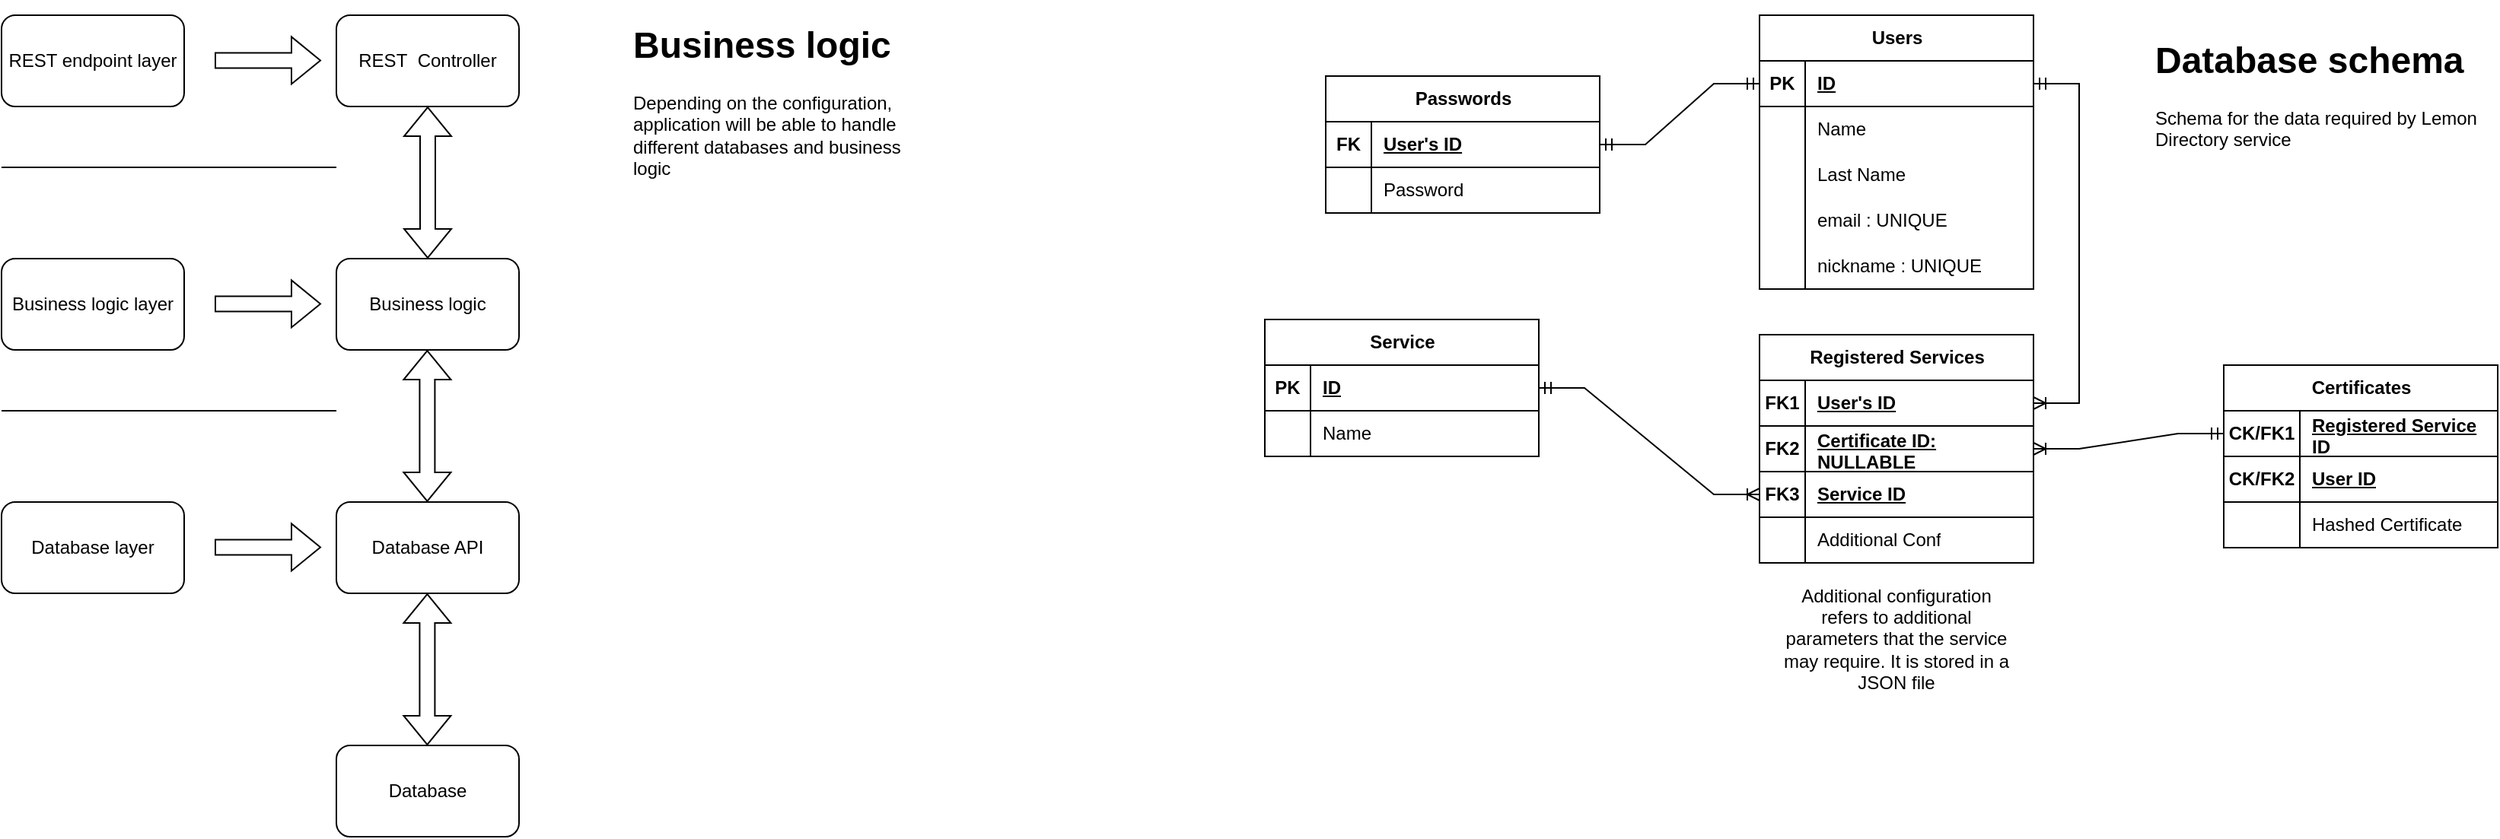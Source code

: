 <mxfile version="23.1.2" type="device">
  <diagram name="Page-1" id="nLRYNuviRlAXWQmGgaiz">
    <mxGraphModel dx="2924" dy="1122" grid="1" gridSize="10" guides="1" tooltips="1" connect="1" arrows="1" fold="1" page="1" pageScale="1" pageWidth="850" pageHeight="1100" math="0" shadow="0">
      <root>
        <mxCell id="0" />
        <mxCell id="1" parent="0" />
        <mxCell id="yfvf2ezDk5wi9LcuwGbi-2" value="Users" style="shape=table;startSize=30;container=1;collapsible=1;childLayout=tableLayout;fixedRows=1;rowLines=0;fontStyle=1;align=center;resizeLast=1;html=1;" vertex="1" parent="1">
          <mxGeometry x="335" y="10" width="180" height="180" as="geometry" />
        </mxCell>
        <mxCell id="yfvf2ezDk5wi9LcuwGbi-3" value="" style="shape=tableRow;horizontal=0;startSize=0;swimlaneHead=0;swimlaneBody=0;fillColor=none;collapsible=0;dropTarget=0;points=[[0,0.5],[1,0.5]];portConstraint=eastwest;top=0;left=0;right=0;bottom=1;" vertex="1" parent="yfvf2ezDk5wi9LcuwGbi-2">
          <mxGeometry y="30" width="180" height="30" as="geometry" />
        </mxCell>
        <mxCell id="yfvf2ezDk5wi9LcuwGbi-4" value="PK" style="shape=partialRectangle;connectable=0;fillColor=none;top=0;left=0;bottom=0;right=0;fontStyle=1;overflow=hidden;whiteSpace=wrap;html=1;" vertex="1" parent="yfvf2ezDk5wi9LcuwGbi-3">
          <mxGeometry width="30" height="30" as="geometry">
            <mxRectangle width="30" height="30" as="alternateBounds" />
          </mxGeometry>
        </mxCell>
        <mxCell id="yfvf2ezDk5wi9LcuwGbi-5" value="ID" style="shape=partialRectangle;connectable=0;fillColor=none;top=0;left=0;bottom=0;right=0;align=left;spacingLeft=6;fontStyle=5;overflow=hidden;whiteSpace=wrap;html=1;" vertex="1" parent="yfvf2ezDk5wi9LcuwGbi-3">
          <mxGeometry x="30" width="150" height="30" as="geometry">
            <mxRectangle width="150" height="30" as="alternateBounds" />
          </mxGeometry>
        </mxCell>
        <mxCell id="yfvf2ezDk5wi9LcuwGbi-6" value="" style="shape=tableRow;horizontal=0;startSize=0;swimlaneHead=0;swimlaneBody=0;fillColor=none;collapsible=0;dropTarget=0;points=[[0,0.5],[1,0.5]];portConstraint=eastwest;top=0;left=0;right=0;bottom=0;" vertex="1" parent="yfvf2ezDk5wi9LcuwGbi-2">
          <mxGeometry y="60" width="180" height="30" as="geometry" />
        </mxCell>
        <mxCell id="yfvf2ezDk5wi9LcuwGbi-7" value="" style="shape=partialRectangle;connectable=0;fillColor=none;top=0;left=0;bottom=0;right=0;editable=1;overflow=hidden;whiteSpace=wrap;html=1;" vertex="1" parent="yfvf2ezDk5wi9LcuwGbi-6">
          <mxGeometry width="30" height="30" as="geometry">
            <mxRectangle width="30" height="30" as="alternateBounds" />
          </mxGeometry>
        </mxCell>
        <mxCell id="yfvf2ezDk5wi9LcuwGbi-8" value="Name" style="shape=partialRectangle;connectable=0;fillColor=none;top=0;left=0;bottom=0;right=0;align=left;spacingLeft=6;overflow=hidden;whiteSpace=wrap;html=1;" vertex="1" parent="yfvf2ezDk5wi9LcuwGbi-6">
          <mxGeometry x="30" width="150" height="30" as="geometry">
            <mxRectangle width="150" height="30" as="alternateBounds" />
          </mxGeometry>
        </mxCell>
        <mxCell id="yfvf2ezDk5wi9LcuwGbi-9" value="" style="shape=tableRow;horizontal=0;startSize=0;swimlaneHead=0;swimlaneBody=0;fillColor=none;collapsible=0;dropTarget=0;points=[[0,0.5],[1,0.5]];portConstraint=eastwest;top=0;left=0;right=0;bottom=0;" vertex="1" parent="yfvf2ezDk5wi9LcuwGbi-2">
          <mxGeometry y="90" width="180" height="30" as="geometry" />
        </mxCell>
        <mxCell id="yfvf2ezDk5wi9LcuwGbi-10" value="" style="shape=partialRectangle;connectable=0;fillColor=none;top=0;left=0;bottom=0;right=0;editable=1;overflow=hidden;whiteSpace=wrap;html=1;" vertex="1" parent="yfvf2ezDk5wi9LcuwGbi-9">
          <mxGeometry width="30" height="30" as="geometry">
            <mxRectangle width="30" height="30" as="alternateBounds" />
          </mxGeometry>
        </mxCell>
        <mxCell id="yfvf2ezDk5wi9LcuwGbi-11" value="Last Name" style="shape=partialRectangle;connectable=0;fillColor=none;top=0;left=0;bottom=0;right=0;align=left;spacingLeft=6;overflow=hidden;whiteSpace=wrap;html=1;" vertex="1" parent="yfvf2ezDk5wi9LcuwGbi-9">
          <mxGeometry x="30" width="150" height="30" as="geometry">
            <mxRectangle width="150" height="30" as="alternateBounds" />
          </mxGeometry>
        </mxCell>
        <mxCell id="yfvf2ezDk5wi9LcuwGbi-125" value="" style="shape=tableRow;horizontal=0;startSize=0;swimlaneHead=0;swimlaneBody=0;fillColor=none;collapsible=0;dropTarget=0;points=[[0,0.5],[1,0.5]];portConstraint=eastwest;top=0;left=0;right=0;bottom=0;" vertex="1" parent="yfvf2ezDk5wi9LcuwGbi-2">
          <mxGeometry y="120" width="180" height="30" as="geometry" />
        </mxCell>
        <mxCell id="yfvf2ezDk5wi9LcuwGbi-126" value="" style="shape=partialRectangle;connectable=0;fillColor=none;top=0;left=0;bottom=0;right=0;editable=1;overflow=hidden;whiteSpace=wrap;html=1;" vertex="1" parent="yfvf2ezDk5wi9LcuwGbi-125">
          <mxGeometry width="30" height="30" as="geometry">
            <mxRectangle width="30" height="30" as="alternateBounds" />
          </mxGeometry>
        </mxCell>
        <mxCell id="yfvf2ezDk5wi9LcuwGbi-127" value="email : UNIQUE" style="shape=partialRectangle;connectable=0;fillColor=none;top=0;left=0;bottom=0;right=0;align=left;spacingLeft=6;overflow=hidden;whiteSpace=wrap;html=1;" vertex="1" parent="yfvf2ezDk5wi9LcuwGbi-125">
          <mxGeometry x="30" width="150" height="30" as="geometry">
            <mxRectangle width="150" height="30" as="alternateBounds" />
          </mxGeometry>
        </mxCell>
        <mxCell id="yfvf2ezDk5wi9LcuwGbi-128" value="" style="shape=tableRow;horizontal=0;startSize=0;swimlaneHead=0;swimlaneBody=0;fillColor=none;collapsible=0;dropTarget=0;points=[[0,0.5],[1,0.5]];portConstraint=eastwest;top=0;left=0;right=0;bottom=0;" vertex="1" parent="yfvf2ezDk5wi9LcuwGbi-2">
          <mxGeometry y="150" width="180" height="30" as="geometry" />
        </mxCell>
        <mxCell id="yfvf2ezDk5wi9LcuwGbi-129" value="" style="shape=partialRectangle;connectable=0;fillColor=none;top=0;left=0;bottom=0;right=0;editable=1;overflow=hidden;whiteSpace=wrap;html=1;" vertex="1" parent="yfvf2ezDk5wi9LcuwGbi-128">
          <mxGeometry width="30" height="30" as="geometry">
            <mxRectangle width="30" height="30" as="alternateBounds" />
          </mxGeometry>
        </mxCell>
        <mxCell id="yfvf2ezDk5wi9LcuwGbi-130" value="nickname : UNIQUE" style="shape=partialRectangle;connectable=0;fillColor=none;top=0;left=0;bottom=0;right=0;align=left;spacingLeft=6;overflow=hidden;whiteSpace=wrap;html=1;" vertex="1" parent="yfvf2ezDk5wi9LcuwGbi-128">
          <mxGeometry x="30" width="150" height="30" as="geometry">
            <mxRectangle width="150" height="30" as="alternateBounds" />
          </mxGeometry>
        </mxCell>
        <mxCell id="yfvf2ezDk5wi9LcuwGbi-32" value="Certificates" style="shape=table;startSize=30;container=1;collapsible=1;childLayout=tableLayout;fixedRows=1;rowLines=0;fontStyle=1;align=center;resizeLast=1;html=1;" vertex="1" parent="1">
          <mxGeometry x="640" y="240" width="180" height="120" as="geometry" />
        </mxCell>
        <mxCell id="yfvf2ezDk5wi9LcuwGbi-33" value="" style="shape=tableRow;horizontal=0;startSize=0;swimlaneHead=0;swimlaneBody=0;fillColor=none;collapsible=0;dropTarget=0;points=[[0,0.5],[1,0.5]];portConstraint=eastwest;top=0;left=0;right=0;bottom=1;" vertex="1" parent="yfvf2ezDk5wi9LcuwGbi-32">
          <mxGeometry y="30" width="180" height="30" as="geometry" />
        </mxCell>
        <mxCell id="yfvf2ezDk5wi9LcuwGbi-34" value="CK/FK1" style="shape=partialRectangle;connectable=0;fillColor=none;top=0;left=0;bottom=0;right=0;fontStyle=1;overflow=hidden;whiteSpace=wrap;html=1;" vertex="1" parent="yfvf2ezDk5wi9LcuwGbi-33">
          <mxGeometry width="50" height="30" as="geometry">
            <mxRectangle width="50" height="30" as="alternateBounds" />
          </mxGeometry>
        </mxCell>
        <mxCell id="yfvf2ezDk5wi9LcuwGbi-35" value="Registered Service ID" style="shape=partialRectangle;connectable=0;fillColor=none;top=0;left=0;bottom=0;right=0;align=left;spacingLeft=6;fontStyle=5;overflow=hidden;whiteSpace=wrap;html=1;" vertex="1" parent="yfvf2ezDk5wi9LcuwGbi-33">
          <mxGeometry x="50" width="130" height="30" as="geometry">
            <mxRectangle width="130" height="30" as="alternateBounds" />
          </mxGeometry>
        </mxCell>
        <mxCell id="yfvf2ezDk5wi9LcuwGbi-36" value="" style="shape=tableRow;horizontal=0;startSize=0;swimlaneHead=0;swimlaneBody=0;fillColor=none;collapsible=0;dropTarget=0;points=[[0,0.5],[1,0.5]];portConstraint=eastwest;top=0;left=0;right=0;bottom=1;" vertex="1" parent="yfvf2ezDk5wi9LcuwGbi-32">
          <mxGeometry y="60" width="180" height="30" as="geometry" />
        </mxCell>
        <mxCell id="yfvf2ezDk5wi9LcuwGbi-37" value="CK/FK2" style="shape=partialRectangle;connectable=0;fillColor=none;top=0;left=0;bottom=0;right=0;fontStyle=1;overflow=hidden;whiteSpace=wrap;html=1;" vertex="1" parent="yfvf2ezDk5wi9LcuwGbi-36">
          <mxGeometry width="50" height="30" as="geometry">
            <mxRectangle width="50" height="30" as="alternateBounds" />
          </mxGeometry>
        </mxCell>
        <mxCell id="yfvf2ezDk5wi9LcuwGbi-38" value="User ID" style="shape=partialRectangle;connectable=0;fillColor=none;top=0;left=0;bottom=0;right=0;align=left;spacingLeft=6;fontStyle=5;overflow=hidden;whiteSpace=wrap;html=1;" vertex="1" parent="yfvf2ezDk5wi9LcuwGbi-36">
          <mxGeometry x="50" width="130" height="30" as="geometry">
            <mxRectangle width="130" height="30" as="alternateBounds" />
          </mxGeometry>
        </mxCell>
        <mxCell id="yfvf2ezDk5wi9LcuwGbi-39" value="" style="shape=tableRow;horizontal=0;startSize=0;swimlaneHead=0;swimlaneBody=0;fillColor=none;collapsible=0;dropTarget=0;points=[[0,0.5],[1,0.5]];portConstraint=eastwest;top=0;left=0;right=0;bottom=0;" vertex="1" parent="yfvf2ezDk5wi9LcuwGbi-32">
          <mxGeometry y="90" width="180" height="30" as="geometry" />
        </mxCell>
        <mxCell id="yfvf2ezDk5wi9LcuwGbi-40" value="" style="shape=partialRectangle;connectable=0;fillColor=none;top=0;left=0;bottom=0;right=0;editable=1;overflow=hidden;whiteSpace=wrap;html=1;" vertex="1" parent="yfvf2ezDk5wi9LcuwGbi-39">
          <mxGeometry width="50" height="30" as="geometry">
            <mxRectangle width="50" height="30" as="alternateBounds" />
          </mxGeometry>
        </mxCell>
        <mxCell id="yfvf2ezDk5wi9LcuwGbi-41" value="Hashed Certificate" style="shape=partialRectangle;connectable=0;fillColor=none;top=0;left=0;bottom=0;right=0;align=left;spacingLeft=6;overflow=hidden;whiteSpace=wrap;html=1;" vertex="1" parent="yfvf2ezDk5wi9LcuwGbi-39">
          <mxGeometry x="50" width="130" height="30" as="geometry">
            <mxRectangle width="130" height="30" as="alternateBounds" />
          </mxGeometry>
        </mxCell>
        <mxCell id="yfvf2ezDk5wi9LcuwGbi-72" value="Passwords" style="shape=table;startSize=30;container=1;collapsible=1;childLayout=tableLayout;fixedRows=1;rowLines=0;fontStyle=1;align=center;resizeLast=1;html=1;" vertex="1" parent="1">
          <mxGeometry x="50" y="50" width="180" height="90" as="geometry" />
        </mxCell>
        <mxCell id="yfvf2ezDk5wi9LcuwGbi-73" value="" style="shape=tableRow;horizontal=0;startSize=0;swimlaneHead=0;swimlaneBody=0;fillColor=none;collapsible=0;dropTarget=0;points=[[0,0.5],[1,0.5]];portConstraint=eastwest;top=0;left=0;right=0;bottom=1;" vertex="1" parent="yfvf2ezDk5wi9LcuwGbi-72">
          <mxGeometry y="30" width="180" height="30" as="geometry" />
        </mxCell>
        <mxCell id="yfvf2ezDk5wi9LcuwGbi-74" value="FK" style="shape=partialRectangle;connectable=0;fillColor=none;top=0;left=0;bottom=0;right=0;fontStyle=1;overflow=hidden;whiteSpace=wrap;html=1;" vertex="1" parent="yfvf2ezDk5wi9LcuwGbi-73">
          <mxGeometry width="30" height="30" as="geometry">
            <mxRectangle width="30" height="30" as="alternateBounds" />
          </mxGeometry>
        </mxCell>
        <mxCell id="yfvf2ezDk5wi9LcuwGbi-75" value="User&#39;s ID" style="shape=partialRectangle;connectable=0;fillColor=none;top=0;left=0;bottom=0;right=0;align=left;spacingLeft=6;fontStyle=5;overflow=hidden;whiteSpace=wrap;html=1;" vertex="1" parent="yfvf2ezDk5wi9LcuwGbi-73">
          <mxGeometry x="30" width="150" height="30" as="geometry">
            <mxRectangle width="150" height="30" as="alternateBounds" />
          </mxGeometry>
        </mxCell>
        <mxCell id="yfvf2ezDk5wi9LcuwGbi-76" value="" style="shape=tableRow;horizontal=0;startSize=0;swimlaneHead=0;swimlaneBody=0;fillColor=none;collapsible=0;dropTarget=0;points=[[0,0.5],[1,0.5]];portConstraint=eastwest;top=0;left=0;right=0;bottom=0;" vertex="1" parent="yfvf2ezDk5wi9LcuwGbi-72">
          <mxGeometry y="60" width="180" height="30" as="geometry" />
        </mxCell>
        <mxCell id="yfvf2ezDk5wi9LcuwGbi-77" value="" style="shape=partialRectangle;connectable=0;fillColor=none;top=0;left=0;bottom=0;right=0;editable=1;overflow=hidden;whiteSpace=wrap;html=1;" vertex="1" parent="yfvf2ezDk5wi9LcuwGbi-76">
          <mxGeometry width="30" height="30" as="geometry">
            <mxRectangle width="30" height="30" as="alternateBounds" />
          </mxGeometry>
        </mxCell>
        <mxCell id="yfvf2ezDk5wi9LcuwGbi-78" value="Password" style="shape=partialRectangle;connectable=0;fillColor=none;top=0;left=0;bottom=0;right=0;align=left;spacingLeft=6;overflow=hidden;whiteSpace=wrap;html=1;" vertex="1" parent="yfvf2ezDk5wi9LcuwGbi-76">
          <mxGeometry x="30" width="150" height="30" as="geometry">
            <mxRectangle width="150" height="30" as="alternateBounds" />
          </mxGeometry>
        </mxCell>
        <mxCell id="yfvf2ezDk5wi9LcuwGbi-82" value="" style="edgeStyle=entityRelationEdgeStyle;fontSize=12;html=1;endArrow=ERmandOne;startArrow=ERmandOne;rounded=0;entryX=0;entryY=0.5;entryDx=0;entryDy=0;exitX=1;exitY=0.5;exitDx=0;exitDy=0;" edge="1" parent="1" source="yfvf2ezDk5wi9LcuwGbi-73" target="yfvf2ezDk5wi9LcuwGbi-3">
          <mxGeometry width="100" height="100" relative="1" as="geometry">
            <mxPoint x="230" y="280" as="sourcePoint" />
            <mxPoint x="330" y="180" as="targetPoint" />
          </mxGeometry>
        </mxCell>
        <mxCell id="yfvf2ezDk5wi9LcuwGbi-83" value="Service" style="shape=table;startSize=30;container=1;collapsible=1;childLayout=tableLayout;fixedRows=1;rowLines=0;fontStyle=1;align=center;resizeLast=1;html=1;" vertex="1" parent="1">
          <mxGeometry x="10" y="210" width="180" height="90" as="geometry" />
        </mxCell>
        <mxCell id="yfvf2ezDk5wi9LcuwGbi-84" value="" style="shape=tableRow;horizontal=0;startSize=0;swimlaneHead=0;swimlaneBody=0;fillColor=none;collapsible=0;dropTarget=0;points=[[0,0.5],[1,0.5]];portConstraint=eastwest;top=0;left=0;right=0;bottom=1;" vertex="1" parent="yfvf2ezDk5wi9LcuwGbi-83">
          <mxGeometry y="30" width="180" height="30" as="geometry" />
        </mxCell>
        <mxCell id="yfvf2ezDk5wi9LcuwGbi-85" value="PK" style="shape=partialRectangle;connectable=0;fillColor=none;top=0;left=0;bottom=0;right=0;fontStyle=1;overflow=hidden;whiteSpace=wrap;html=1;" vertex="1" parent="yfvf2ezDk5wi9LcuwGbi-84">
          <mxGeometry width="30" height="30" as="geometry">
            <mxRectangle width="30" height="30" as="alternateBounds" />
          </mxGeometry>
        </mxCell>
        <mxCell id="yfvf2ezDk5wi9LcuwGbi-86" value="ID" style="shape=partialRectangle;connectable=0;fillColor=none;top=0;left=0;bottom=0;right=0;align=left;spacingLeft=6;fontStyle=5;overflow=hidden;whiteSpace=wrap;html=1;" vertex="1" parent="yfvf2ezDk5wi9LcuwGbi-84">
          <mxGeometry x="30" width="150" height="30" as="geometry">
            <mxRectangle width="150" height="30" as="alternateBounds" />
          </mxGeometry>
        </mxCell>
        <mxCell id="yfvf2ezDk5wi9LcuwGbi-90" value="" style="shape=tableRow;horizontal=0;startSize=0;swimlaneHead=0;swimlaneBody=0;fillColor=none;collapsible=0;dropTarget=0;points=[[0,0.5],[1,0.5]];portConstraint=eastwest;top=0;left=0;right=0;bottom=0;" vertex="1" parent="yfvf2ezDk5wi9LcuwGbi-83">
          <mxGeometry y="60" width="180" height="30" as="geometry" />
        </mxCell>
        <mxCell id="yfvf2ezDk5wi9LcuwGbi-91" value="" style="shape=partialRectangle;connectable=0;fillColor=none;top=0;left=0;bottom=0;right=0;editable=1;overflow=hidden;whiteSpace=wrap;html=1;" vertex="1" parent="yfvf2ezDk5wi9LcuwGbi-90">
          <mxGeometry width="30" height="30" as="geometry">
            <mxRectangle width="30" height="30" as="alternateBounds" />
          </mxGeometry>
        </mxCell>
        <mxCell id="yfvf2ezDk5wi9LcuwGbi-92" value="Name" style="shape=partialRectangle;connectable=0;fillColor=none;top=0;left=0;bottom=0;right=0;align=left;spacingLeft=6;overflow=hidden;whiteSpace=wrap;html=1;" vertex="1" parent="yfvf2ezDk5wi9LcuwGbi-90">
          <mxGeometry x="30" width="150" height="30" as="geometry">
            <mxRectangle width="150" height="30" as="alternateBounds" />
          </mxGeometry>
        </mxCell>
        <mxCell id="yfvf2ezDk5wi9LcuwGbi-96" value="Registered Services" style="shape=table;startSize=30;container=1;collapsible=1;childLayout=tableLayout;fixedRows=1;rowLines=0;fontStyle=1;align=center;resizeLast=1;html=1;" vertex="1" parent="1">
          <mxGeometry x="335" y="220" width="180" height="150" as="geometry" />
        </mxCell>
        <mxCell id="yfvf2ezDk5wi9LcuwGbi-120" value="" style="shape=tableRow;horizontal=0;startSize=0;swimlaneHead=0;swimlaneBody=0;fillColor=none;collapsible=0;dropTarget=0;points=[[0,0.5],[1,0.5]];portConstraint=eastwest;top=0;left=0;right=0;bottom=1;" vertex="1" parent="yfvf2ezDk5wi9LcuwGbi-96">
          <mxGeometry y="30" width="180" height="30" as="geometry" />
        </mxCell>
        <mxCell id="yfvf2ezDk5wi9LcuwGbi-121" value="FK1" style="shape=partialRectangle;connectable=0;fillColor=none;top=0;left=0;bottom=0;right=0;fontStyle=1;overflow=hidden;whiteSpace=wrap;html=1;" vertex="1" parent="yfvf2ezDk5wi9LcuwGbi-120">
          <mxGeometry width="30" height="30" as="geometry">
            <mxRectangle width="30" height="30" as="alternateBounds" />
          </mxGeometry>
        </mxCell>
        <mxCell id="yfvf2ezDk5wi9LcuwGbi-122" value="User&#39;s ID" style="shape=partialRectangle;connectable=0;fillColor=none;top=0;left=0;bottom=0;right=0;align=left;spacingLeft=6;fontStyle=5;overflow=hidden;whiteSpace=wrap;html=1;" vertex="1" parent="yfvf2ezDk5wi9LcuwGbi-120">
          <mxGeometry x="30" width="150" height="30" as="geometry">
            <mxRectangle width="150" height="30" as="alternateBounds" />
          </mxGeometry>
        </mxCell>
        <mxCell id="yfvf2ezDk5wi9LcuwGbi-117" value="" style="shape=tableRow;horizontal=0;startSize=0;swimlaneHead=0;swimlaneBody=0;fillColor=none;collapsible=0;dropTarget=0;points=[[0,0.5],[1,0.5]];portConstraint=eastwest;top=0;left=0;right=0;bottom=1;" vertex="1" parent="yfvf2ezDk5wi9LcuwGbi-96">
          <mxGeometry y="60" width="180" height="30" as="geometry" />
        </mxCell>
        <mxCell id="yfvf2ezDk5wi9LcuwGbi-118" value="&lt;div&gt;FK2&lt;/div&gt;" style="shape=partialRectangle;connectable=0;fillColor=none;top=0;left=0;bottom=0;right=0;fontStyle=1;overflow=hidden;whiteSpace=wrap;html=1;" vertex="1" parent="yfvf2ezDk5wi9LcuwGbi-117">
          <mxGeometry width="30" height="30" as="geometry">
            <mxRectangle width="30" height="30" as="alternateBounds" />
          </mxGeometry>
        </mxCell>
        <mxCell id="yfvf2ezDk5wi9LcuwGbi-119" value="Certificate ID: NULLABLE" style="shape=partialRectangle;connectable=0;fillColor=none;top=0;left=0;bottom=0;right=0;align=left;spacingLeft=6;fontStyle=5;overflow=hidden;whiteSpace=wrap;html=1;" vertex="1" parent="yfvf2ezDk5wi9LcuwGbi-117">
          <mxGeometry x="30" width="150" height="30" as="geometry">
            <mxRectangle width="150" height="30" as="alternateBounds" />
          </mxGeometry>
        </mxCell>
        <mxCell id="yfvf2ezDk5wi9LcuwGbi-109" value="" style="shape=tableRow;horizontal=0;startSize=0;swimlaneHead=0;swimlaneBody=0;fillColor=none;collapsible=0;dropTarget=0;points=[[0,0.5],[1,0.5]];portConstraint=eastwest;top=0;left=0;right=0;bottom=1;" vertex="1" parent="yfvf2ezDk5wi9LcuwGbi-96">
          <mxGeometry y="90" width="180" height="30" as="geometry" />
        </mxCell>
        <mxCell id="yfvf2ezDk5wi9LcuwGbi-110" value="&lt;div&gt;FK3&lt;/div&gt;" style="shape=partialRectangle;connectable=0;fillColor=none;top=0;left=0;bottom=0;right=0;fontStyle=1;overflow=hidden;whiteSpace=wrap;html=1;" vertex="1" parent="yfvf2ezDk5wi9LcuwGbi-109">
          <mxGeometry width="30" height="30" as="geometry">
            <mxRectangle width="30" height="30" as="alternateBounds" />
          </mxGeometry>
        </mxCell>
        <mxCell id="yfvf2ezDk5wi9LcuwGbi-111" value="Service ID" style="shape=partialRectangle;connectable=0;fillColor=none;top=0;left=0;bottom=0;right=0;align=left;spacingLeft=6;fontStyle=5;overflow=hidden;whiteSpace=wrap;html=1;" vertex="1" parent="yfvf2ezDk5wi9LcuwGbi-109">
          <mxGeometry x="30" width="150" height="30" as="geometry">
            <mxRectangle width="150" height="30" as="alternateBounds" />
          </mxGeometry>
        </mxCell>
        <mxCell id="yfvf2ezDk5wi9LcuwGbi-100" value="" style="shape=tableRow;horizontal=0;startSize=0;swimlaneHead=0;swimlaneBody=0;fillColor=none;collapsible=0;dropTarget=0;points=[[0,0.5],[1,0.5]];portConstraint=eastwest;top=0;left=0;right=0;bottom=0;" vertex="1" parent="yfvf2ezDk5wi9LcuwGbi-96">
          <mxGeometry y="120" width="180" height="30" as="geometry" />
        </mxCell>
        <mxCell id="yfvf2ezDk5wi9LcuwGbi-101" value="" style="shape=partialRectangle;connectable=0;fillColor=none;top=0;left=0;bottom=0;right=0;editable=1;overflow=hidden;whiteSpace=wrap;html=1;" vertex="1" parent="yfvf2ezDk5wi9LcuwGbi-100">
          <mxGeometry width="30" height="30" as="geometry">
            <mxRectangle width="30" height="30" as="alternateBounds" />
          </mxGeometry>
        </mxCell>
        <mxCell id="yfvf2ezDk5wi9LcuwGbi-102" value="Additional Conf" style="shape=partialRectangle;connectable=0;fillColor=none;top=0;left=0;bottom=0;right=0;align=left;spacingLeft=6;overflow=hidden;whiteSpace=wrap;html=1;" vertex="1" parent="yfvf2ezDk5wi9LcuwGbi-100">
          <mxGeometry x="30" width="150" height="30" as="geometry">
            <mxRectangle width="150" height="30" as="alternateBounds" />
          </mxGeometry>
        </mxCell>
        <mxCell id="yfvf2ezDk5wi9LcuwGbi-114" value="" style="edgeStyle=entityRelationEdgeStyle;fontSize=12;html=1;endArrow=ERoneToMany;startArrow=ERmandOne;rounded=0;entryX=1;entryY=0.5;entryDx=0;entryDy=0;exitX=0;exitY=0.5;exitDx=0;exitDy=0;" edge="1" parent="1" source="yfvf2ezDk5wi9LcuwGbi-33" target="yfvf2ezDk5wi9LcuwGbi-117">
          <mxGeometry width="100" height="100" relative="1" as="geometry">
            <mxPoint x="610" y="440" as="sourcePoint" />
            <mxPoint x="710" y="340" as="targetPoint" />
          </mxGeometry>
        </mxCell>
        <mxCell id="yfvf2ezDk5wi9LcuwGbi-116" value="" style="edgeStyle=entityRelationEdgeStyle;fontSize=12;html=1;endArrow=ERoneToMany;startArrow=ERmandOne;rounded=0;entryX=0;entryY=0.5;entryDx=0;entryDy=0;exitX=1;exitY=0.5;exitDx=0;exitDy=0;" edge="1" parent="1" source="yfvf2ezDk5wi9LcuwGbi-84" target="yfvf2ezDk5wi9LcuwGbi-109">
          <mxGeometry width="100" height="100" relative="1" as="geometry">
            <mxPoint x="290" y="290" as="sourcePoint" />
            <mxPoint x="220" y="255" as="targetPoint" />
          </mxGeometry>
        </mxCell>
        <mxCell id="yfvf2ezDk5wi9LcuwGbi-124" value="" style="edgeStyle=entityRelationEdgeStyle;fontSize=12;html=1;endArrow=ERoneToMany;startArrow=ERmandOne;rounded=0;entryX=1;entryY=0.5;entryDx=0;entryDy=0;exitX=1;exitY=0.5;exitDx=0;exitDy=0;" edge="1" parent="1" source="yfvf2ezDk5wi9LcuwGbi-3" target="yfvf2ezDk5wi9LcuwGbi-120">
          <mxGeometry width="100" height="100" relative="1" as="geometry">
            <mxPoint x="670" y="305" as="sourcePoint" />
            <mxPoint x="525" y="335" as="targetPoint" />
          </mxGeometry>
        </mxCell>
        <mxCell id="yfvf2ezDk5wi9LcuwGbi-132" value="Additional configuration refers to additional parameters that the service may require. It is stored in a JSON file" style="text;html=1;strokeColor=none;fillColor=none;align=center;verticalAlign=middle;whiteSpace=wrap;rounded=0;" vertex="1" parent="1">
          <mxGeometry x="345" y="380" width="160" height="80" as="geometry" />
        </mxCell>
        <mxCell id="yfvf2ezDk5wi9LcuwGbi-133" value="&lt;h1&gt;Database schema&lt;br&gt;&lt;/h1&gt;&lt;p&gt;Schema for the data required by Lemon Directory service&lt;br&gt;&lt;/p&gt;" style="text;html=1;strokeColor=none;fillColor=none;spacing=5;spacingTop=-20;whiteSpace=wrap;overflow=hidden;rounded=0;" vertex="1" parent="1">
          <mxGeometry x="590" y="20" width="220" height="120" as="geometry" />
        </mxCell>
        <mxCell id="yfvf2ezDk5wi9LcuwGbi-136" value="&lt;div&gt;REST endpoint layer&lt;br&gt;&lt;/div&gt;" style="rounded=1;whiteSpace=wrap;html=1;" vertex="1" parent="1">
          <mxGeometry x="-820" y="10" width="120" height="60" as="geometry" />
        </mxCell>
        <mxCell id="yfvf2ezDk5wi9LcuwGbi-137" value="REST&amp;nbsp; Controller" style="rounded=1;whiteSpace=wrap;html=1;" vertex="1" parent="1">
          <mxGeometry x="-600" y="10" width="120" height="60" as="geometry" />
        </mxCell>
        <mxCell id="yfvf2ezDk5wi9LcuwGbi-138" value="Business logic layer" style="rounded=1;whiteSpace=wrap;html=1;" vertex="1" parent="1">
          <mxGeometry x="-820" y="170" width="120" height="60" as="geometry" />
        </mxCell>
        <mxCell id="yfvf2ezDk5wi9LcuwGbi-139" value="Database layer" style="rounded=1;whiteSpace=wrap;html=1;" vertex="1" parent="1">
          <mxGeometry x="-820" y="330" width="120" height="60" as="geometry" />
        </mxCell>
        <mxCell id="yfvf2ezDk5wi9LcuwGbi-140" value="Business logic" style="rounded=1;whiteSpace=wrap;html=1;" vertex="1" parent="1">
          <mxGeometry x="-600" y="170" width="120" height="60" as="geometry" />
        </mxCell>
        <mxCell id="yfvf2ezDk5wi9LcuwGbi-141" value="Database API" style="rounded=1;whiteSpace=wrap;html=1;" vertex="1" parent="1">
          <mxGeometry x="-600" y="330" width="120" height="60" as="geometry" />
        </mxCell>
        <mxCell id="yfvf2ezDk5wi9LcuwGbi-142" value="" style="shape=flexArrow;endArrow=classic;html=1;rounded=0;" edge="1" parent="1">
          <mxGeometry width="50" height="50" relative="1" as="geometry">
            <mxPoint x="-680" y="39.71" as="sourcePoint" />
            <mxPoint x="-610" y="39.71" as="targetPoint" />
          </mxGeometry>
        </mxCell>
        <mxCell id="yfvf2ezDk5wi9LcuwGbi-143" value="" style="shape=flexArrow;endArrow=classic;html=1;rounded=0;" edge="1" parent="1">
          <mxGeometry width="50" height="50" relative="1" as="geometry">
            <mxPoint x="-680" y="199.71" as="sourcePoint" />
            <mxPoint x="-610" y="199.71" as="targetPoint" />
          </mxGeometry>
        </mxCell>
        <mxCell id="yfvf2ezDk5wi9LcuwGbi-144" value="" style="shape=flexArrow;endArrow=classic;html=1;rounded=0;" edge="1" parent="1">
          <mxGeometry width="50" height="50" relative="1" as="geometry">
            <mxPoint x="-680" y="359.71" as="sourcePoint" />
            <mxPoint x="-610" y="359.71" as="targetPoint" />
          </mxGeometry>
        </mxCell>
        <mxCell id="yfvf2ezDk5wi9LcuwGbi-145" value="" style="endArrow=none;html=1;rounded=0;" edge="1" parent="1">
          <mxGeometry width="50" height="50" relative="1" as="geometry">
            <mxPoint x="-820" y="270" as="sourcePoint" />
            <mxPoint x="-600" y="270" as="targetPoint" />
          </mxGeometry>
        </mxCell>
        <mxCell id="yfvf2ezDk5wi9LcuwGbi-146" value="" style="endArrow=none;html=1;rounded=0;" edge="1" parent="1">
          <mxGeometry width="50" height="50" relative="1" as="geometry">
            <mxPoint x="-820" y="110" as="sourcePoint" />
            <mxPoint x="-600" y="110" as="targetPoint" />
          </mxGeometry>
        </mxCell>
        <mxCell id="yfvf2ezDk5wi9LcuwGbi-150" value="" style="shape=flexArrow;endArrow=classic;startArrow=classic;html=1;rounded=0;entryX=0.5;entryY=1;entryDx=0;entryDy=0;exitX=0.5;exitY=0;exitDx=0;exitDy=0;" edge="1" parent="1" source="yfvf2ezDk5wi9LcuwGbi-140" target="yfvf2ezDk5wi9LcuwGbi-137">
          <mxGeometry width="100" height="100" relative="1" as="geometry">
            <mxPoint x="-580" y="200" as="sourcePoint" />
            <mxPoint x="-480" y="100" as="targetPoint" />
          </mxGeometry>
        </mxCell>
        <mxCell id="yfvf2ezDk5wi9LcuwGbi-152" value="" style="shape=flexArrow;endArrow=classic;startArrow=classic;html=1;rounded=0;entryX=0.5;entryY=1;entryDx=0;entryDy=0;exitX=0.5;exitY=0;exitDx=0;exitDy=0;" edge="1" parent="1">
          <mxGeometry width="100" height="100" relative="1" as="geometry">
            <mxPoint x="-540.29" y="330" as="sourcePoint" />
            <mxPoint x="-540.29" y="230" as="targetPoint" />
            <Array as="points">
              <mxPoint x="-540.29" y="330" />
            </Array>
          </mxGeometry>
        </mxCell>
        <mxCell id="yfvf2ezDk5wi9LcuwGbi-153" value="Database" style="rounded=1;whiteSpace=wrap;html=1;" vertex="1" parent="1">
          <mxGeometry x="-600" y="490" width="120" height="60" as="geometry" />
        </mxCell>
        <mxCell id="yfvf2ezDk5wi9LcuwGbi-154" value="" style="shape=flexArrow;endArrow=classic;startArrow=classic;html=1;rounded=0;entryX=0.5;entryY=1;entryDx=0;entryDy=0;exitX=0.5;exitY=0;exitDx=0;exitDy=0;" edge="1" parent="1">
          <mxGeometry width="100" height="100" relative="1" as="geometry">
            <mxPoint x="-540.29" y="490" as="sourcePoint" />
            <mxPoint x="-540.29" y="390" as="targetPoint" />
            <Array as="points">
              <mxPoint x="-540.29" y="490" />
            </Array>
          </mxGeometry>
        </mxCell>
        <mxCell id="yfvf2ezDk5wi9LcuwGbi-155" value="&lt;h1&gt;Business logic&lt;br&gt;&lt;/h1&gt;&lt;p&gt;Depending on the configuration, application will be able to handle different databases and business logic&lt;br&gt;&lt;/p&gt;" style="text;html=1;strokeColor=none;fillColor=none;spacing=5;spacingTop=-20;whiteSpace=wrap;overflow=hidden;rounded=0;" vertex="1" parent="1">
          <mxGeometry x="-410" y="10" width="190" height="120" as="geometry" />
        </mxCell>
      </root>
    </mxGraphModel>
  </diagram>
</mxfile>
